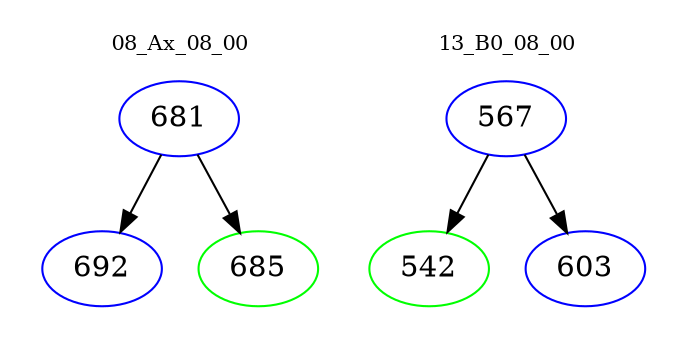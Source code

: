 digraph{
subgraph cluster_0 {
color = white
label = "08_Ax_08_00";
fontsize=10;
T0_681 [label="681", color="blue"]
T0_681 -> T0_692 [color="black"]
T0_692 [label="692", color="blue"]
T0_681 -> T0_685 [color="black"]
T0_685 [label="685", color="green"]
}
subgraph cluster_1 {
color = white
label = "13_B0_08_00";
fontsize=10;
T1_567 [label="567", color="blue"]
T1_567 -> T1_542 [color="black"]
T1_542 [label="542", color="green"]
T1_567 -> T1_603 [color="black"]
T1_603 [label="603", color="blue"]
}
}
